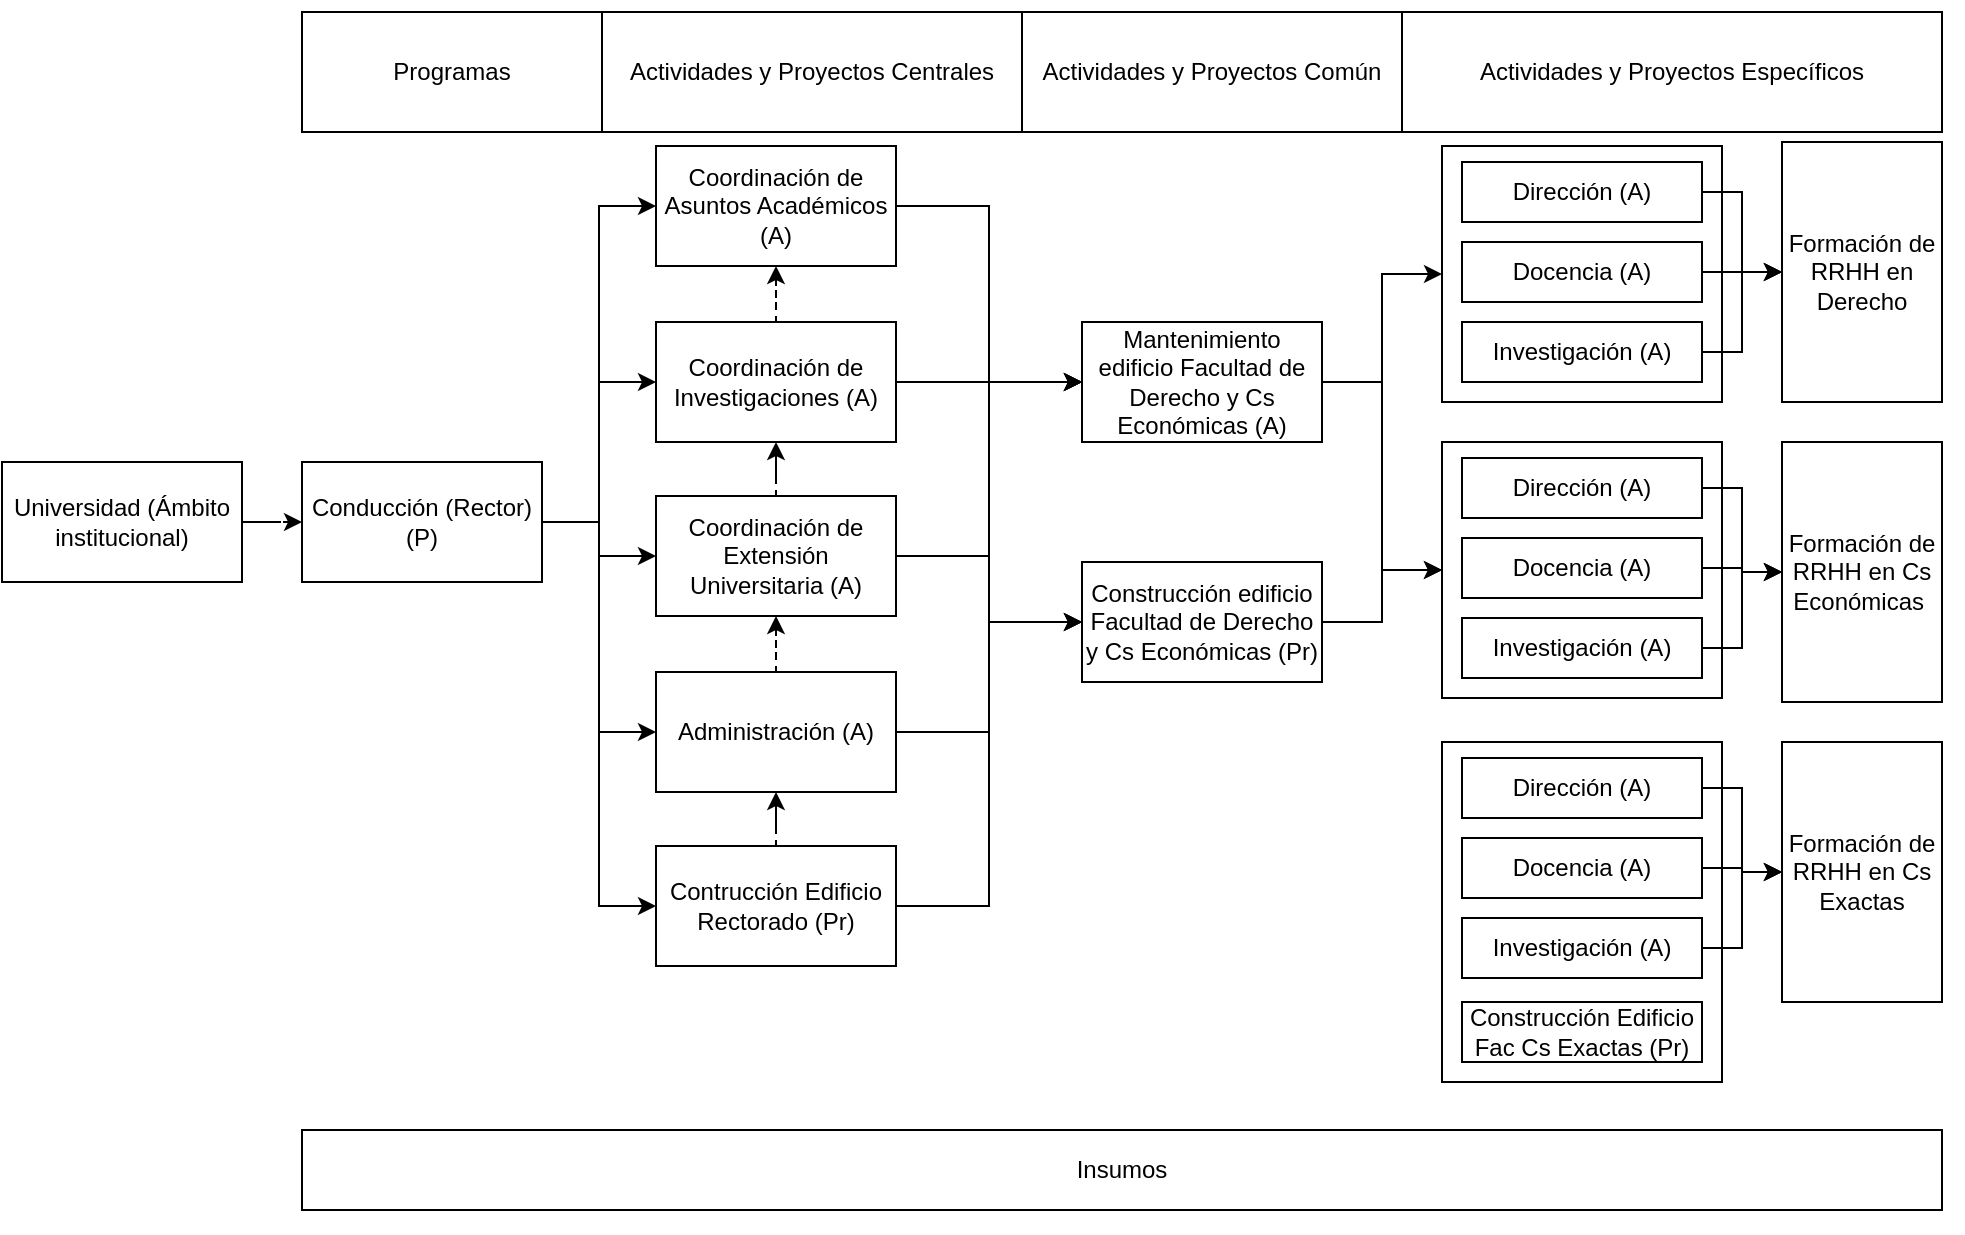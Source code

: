 <mxfile version="22.0.4" type="device">
  <diagram name="Page-1" id="8ce9d11a-91a2-4d17-14d8-a56ed91bf033">
    <mxGraphModel dx="2466" dy="707" grid="1" gridSize="10" guides="1" tooltips="1" connect="1" arrows="1" fold="1" page="1" pageScale="1" pageWidth="1100" pageHeight="850" background="none" math="0" shadow="0">
      <root>
        <mxCell id="0" />
        <mxCell id="1" parent="0" />
        <mxCell id="rWkgHud9PI8sYh2So6Fc-36" value="" style="rounded=0;whiteSpace=wrap;html=1;strokeColor=#000000;" vertex="1" parent="1">
          <mxGeometry x="700" y="87" width="140" height="128" as="geometry" />
        </mxCell>
        <mxCell id="rWkgHud9PI8sYh2So6Fc-65" style="edgeStyle=orthogonalEdgeStyle;rounded=0;orthogonalLoop=1;jettySize=auto;html=1;entryX=0;entryY=0.5;entryDx=0;entryDy=0;strokeColor=#000000;" edge="1" parent="1" source="rWkgHud9PI8sYh2So6Fc-8" target="rWkgHud9PI8sYh2So6Fc-16">
          <mxGeometry relative="1" as="geometry" />
        </mxCell>
        <mxCell id="rWkgHud9PI8sYh2So6Fc-8" value="Coordinación de Asuntos Académicos (A)" style="rounded=0;whiteSpace=wrap;html=1;strokeColor=#000000;" vertex="1" parent="1">
          <mxGeometry x="307" y="87" width="120" height="60" as="geometry" />
        </mxCell>
        <mxCell id="rWkgHud9PI8sYh2So6Fc-57" style="edgeStyle=orthogonalEdgeStyle;rounded=0;orthogonalLoop=1;jettySize=auto;html=1;entryX=0.5;entryY=1;entryDx=0;entryDy=0;dashed=1;strokeColor=#000000;" edge="1" parent="1" source="rWkgHud9PI8sYh2So6Fc-9" target="rWkgHud9PI8sYh2So6Fc-8">
          <mxGeometry relative="1" as="geometry" />
        </mxCell>
        <mxCell id="rWkgHud9PI8sYh2So6Fc-66" style="edgeStyle=orthogonalEdgeStyle;rounded=0;orthogonalLoop=1;jettySize=auto;html=1;entryX=0;entryY=0.5;entryDx=0;entryDy=0;strokeColor=#000000;" edge="1" parent="1" source="rWkgHud9PI8sYh2So6Fc-9" target="rWkgHud9PI8sYh2So6Fc-16">
          <mxGeometry relative="1" as="geometry" />
        </mxCell>
        <mxCell id="rWkgHud9PI8sYh2So6Fc-9" value="Coordinación de Investigaciones (A)" style="rounded=0;whiteSpace=wrap;html=1;strokeColor=#000000;" vertex="1" parent="1">
          <mxGeometry x="307" y="175" width="120" height="60" as="geometry" />
        </mxCell>
        <mxCell id="rWkgHud9PI8sYh2So6Fc-60" style="edgeStyle=orthogonalEdgeStyle;rounded=0;orthogonalLoop=1;jettySize=auto;html=1;dashed=1;strokeColor=#000000;" edge="1" parent="1" source="rWkgHud9PI8sYh2So6Fc-10" target="rWkgHud9PI8sYh2So6Fc-9">
          <mxGeometry relative="1" as="geometry" />
        </mxCell>
        <mxCell id="rWkgHud9PI8sYh2So6Fc-67" style="edgeStyle=orthogonalEdgeStyle;rounded=0;orthogonalLoop=1;jettySize=auto;html=1;entryX=0;entryY=0.5;entryDx=0;entryDy=0;strokeColor=#000000;" edge="1" parent="1" source="rWkgHud9PI8sYh2So6Fc-10" target="rWkgHud9PI8sYh2So6Fc-17">
          <mxGeometry relative="1" as="geometry" />
        </mxCell>
        <mxCell id="rWkgHud9PI8sYh2So6Fc-10" value="Coordinación de Extensión Universitaria (A)" style="rounded=0;whiteSpace=wrap;html=1;strokeColor=#000000;" vertex="1" parent="1">
          <mxGeometry x="307" y="262" width="120" height="60" as="geometry" />
        </mxCell>
        <mxCell id="rWkgHud9PI8sYh2So6Fc-55" style="edgeStyle=orthogonalEdgeStyle;rounded=0;orthogonalLoop=1;jettySize=auto;html=1;entryX=0.5;entryY=1;entryDx=0;entryDy=0;dashed=1;strokeColor=#000000;" edge="1" parent="1" source="rWkgHud9PI8sYh2So6Fc-11" target="rWkgHud9PI8sYh2So6Fc-10">
          <mxGeometry relative="1" as="geometry" />
        </mxCell>
        <mxCell id="rWkgHud9PI8sYh2So6Fc-68" style="edgeStyle=orthogonalEdgeStyle;rounded=0;orthogonalLoop=1;jettySize=auto;html=1;entryX=0;entryY=0.5;entryDx=0;entryDy=0;strokeColor=#000000;" edge="1" parent="1" source="rWkgHud9PI8sYh2So6Fc-11" target="rWkgHud9PI8sYh2So6Fc-17">
          <mxGeometry relative="1" as="geometry" />
        </mxCell>
        <mxCell id="rWkgHud9PI8sYh2So6Fc-71" style="edgeStyle=orthogonalEdgeStyle;rounded=0;orthogonalLoop=1;jettySize=auto;html=1;entryX=0;entryY=0.5;entryDx=0;entryDy=0;strokeColor=#000000;" edge="1" parent="1" source="rWkgHud9PI8sYh2So6Fc-11" target="rWkgHud9PI8sYh2So6Fc-16">
          <mxGeometry relative="1" as="geometry" />
        </mxCell>
        <mxCell id="rWkgHud9PI8sYh2So6Fc-11" value="Administración (A)" style="rounded=0;whiteSpace=wrap;html=1;strokeColor=#000000;" vertex="1" parent="1">
          <mxGeometry x="307" y="350" width="120" height="60" as="geometry" />
        </mxCell>
        <mxCell id="rWkgHud9PI8sYh2So6Fc-54" style="edgeStyle=orthogonalEdgeStyle;rounded=0;orthogonalLoop=1;jettySize=auto;html=1;entryX=0.5;entryY=1;entryDx=0;entryDy=0;dashed=1;strokeColor=#000000;" edge="1" parent="1" source="rWkgHud9PI8sYh2So6Fc-12" target="rWkgHud9PI8sYh2So6Fc-11">
          <mxGeometry relative="1" as="geometry" />
        </mxCell>
        <mxCell id="rWkgHud9PI8sYh2So6Fc-69" style="edgeStyle=orthogonalEdgeStyle;rounded=0;orthogonalLoop=1;jettySize=auto;html=1;entryX=0;entryY=0.5;entryDx=0;entryDy=0;strokeColor=#000000;" edge="1" parent="1" source="rWkgHud9PI8sYh2So6Fc-12" target="rWkgHud9PI8sYh2So6Fc-17">
          <mxGeometry relative="1" as="geometry" />
        </mxCell>
        <mxCell id="rWkgHud9PI8sYh2So6Fc-70" style="edgeStyle=orthogonalEdgeStyle;rounded=0;orthogonalLoop=1;jettySize=auto;html=1;entryX=0;entryY=0.5;entryDx=0;entryDy=0;strokeColor=#000000;" edge="1" parent="1" source="rWkgHud9PI8sYh2So6Fc-12" target="rWkgHud9PI8sYh2So6Fc-16">
          <mxGeometry relative="1" as="geometry" />
        </mxCell>
        <mxCell id="rWkgHud9PI8sYh2So6Fc-12" value="Contrucción Edificio Rectorado (Pr)" style="rounded=0;whiteSpace=wrap;html=1;strokeColor=#000000;" vertex="1" parent="1">
          <mxGeometry x="307" y="437" width="120" height="60" as="geometry" />
        </mxCell>
        <mxCell id="rWkgHud9PI8sYh2So6Fc-20" style="edgeStyle=orthogonalEdgeStyle;rounded=0;orthogonalLoop=1;jettySize=auto;html=1;entryX=0;entryY=0.5;entryDx=0;entryDy=0;strokeColor=#000000;" edge="1" parent="1" source="rWkgHud9PI8sYh2So6Fc-13" target="rWkgHud9PI8sYh2So6Fc-8">
          <mxGeometry relative="1" as="geometry" />
        </mxCell>
        <mxCell id="rWkgHud9PI8sYh2So6Fc-21" style="edgeStyle=orthogonalEdgeStyle;rounded=0;orthogonalLoop=1;jettySize=auto;html=1;entryX=0;entryY=0.5;entryDx=0;entryDy=0;strokeColor=#000000;" edge="1" parent="1" source="rWkgHud9PI8sYh2So6Fc-13" target="rWkgHud9PI8sYh2So6Fc-9">
          <mxGeometry relative="1" as="geometry" />
        </mxCell>
        <mxCell id="rWkgHud9PI8sYh2So6Fc-24" style="edgeStyle=orthogonalEdgeStyle;rounded=0;orthogonalLoop=1;jettySize=auto;html=1;entryX=0;entryY=0.5;entryDx=0;entryDy=0;strokeColor=#000000;" edge="1" parent="1" source="rWkgHud9PI8sYh2So6Fc-13" target="rWkgHud9PI8sYh2So6Fc-11">
          <mxGeometry relative="1" as="geometry" />
        </mxCell>
        <mxCell id="rWkgHud9PI8sYh2So6Fc-26" style="edgeStyle=orthogonalEdgeStyle;rounded=0;orthogonalLoop=1;jettySize=auto;html=1;entryX=0;entryY=0.5;entryDx=0;entryDy=0;strokeColor=#000000;" edge="1" parent="1" source="rWkgHud9PI8sYh2So6Fc-13" target="rWkgHud9PI8sYh2So6Fc-12">
          <mxGeometry relative="1" as="geometry" />
        </mxCell>
        <mxCell id="rWkgHud9PI8sYh2So6Fc-52" style="edgeStyle=orthogonalEdgeStyle;rounded=0;orthogonalLoop=1;jettySize=auto;html=1;entryX=0;entryY=0.5;entryDx=0;entryDy=0;strokeColor=#000000;" edge="1" parent="1" source="rWkgHud9PI8sYh2So6Fc-13" target="rWkgHud9PI8sYh2So6Fc-10">
          <mxGeometry relative="1" as="geometry" />
        </mxCell>
        <mxCell id="rWkgHud9PI8sYh2So6Fc-13" value="Conducción (Rector)&lt;br&gt;(P)" style="rounded=0;whiteSpace=wrap;html=1;strokeColor=#000000;" vertex="1" parent="1">
          <mxGeometry x="130" y="245" width="120" height="60" as="geometry" />
        </mxCell>
        <mxCell id="rWkgHud9PI8sYh2So6Fc-53" style="edgeStyle=orthogonalEdgeStyle;rounded=0;orthogonalLoop=1;jettySize=auto;html=1;entryX=0;entryY=0.5;entryDx=0;entryDy=0;strokeColor=#000000;" edge="1" parent="1" source="rWkgHud9PI8sYh2So6Fc-15" target="rWkgHud9PI8sYh2So6Fc-13">
          <mxGeometry relative="1" as="geometry" />
        </mxCell>
        <mxCell id="rWkgHud9PI8sYh2So6Fc-15" value="Universidad (Ámbito institucional)" style="rounded=0;whiteSpace=wrap;html=1;strokeColor=#000000;" vertex="1" parent="1">
          <mxGeometry x="-20" y="245" width="120" height="60" as="geometry" />
        </mxCell>
        <mxCell id="rWkgHud9PI8sYh2So6Fc-72" style="edgeStyle=orthogonalEdgeStyle;rounded=0;orthogonalLoop=1;jettySize=auto;html=1;strokeColor=#000000;" edge="1" parent="1" source="rWkgHud9PI8sYh2So6Fc-16" target="rWkgHud9PI8sYh2So6Fc-36">
          <mxGeometry relative="1" as="geometry" />
        </mxCell>
        <mxCell id="rWkgHud9PI8sYh2So6Fc-74" style="edgeStyle=orthogonalEdgeStyle;rounded=0;orthogonalLoop=1;jettySize=auto;html=1;entryX=0;entryY=0.5;entryDx=0;entryDy=0;strokeColor=#000000;" edge="1" parent="1" source="rWkgHud9PI8sYh2So6Fc-16" target="rWkgHud9PI8sYh2So6Fc-37">
          <mxGeometry relative="1" as="geometry" />
        </mxCell>
        <mxCell id="rWkgHud9PI8sYh2So6Fc-16" value="Mantenimiento edificio Facultad de Derecho y Cs Económicas (A)" style="rounded=0;whiteSpace=wrap;html=1;strokeColor=#000000;" vertex="1" parent="1">
          <mxGeometry x="520" y="175" width="120" height="60" as="geometry" />
        </mxCell>
        <mxCell id="rWkgHud9PI8sYh2So6Fc-73" style="edgeStyle=orthogonalEdgeStyle;rounded=0;orthogonalLoop=1;jettySize=auto;html=1;strokeColor=#000000;" edge="1" parent="1" source="rWkgHud9PI8sYh2So6Fc-17" target="rWkgHud9PI8sYh2So6Fc-37">
          <mxGeometry relative="1" as="geometry" />
        </mxCell>
        <mxCell id="rWkgHud9PI8sYh2So6Fc-17" value="Construcción edificio Facultad de Derecho y Cs Económicas (Pr)" style="rounded=0;whiteSpace=wrap;html=1;strokeColor=#000000;" vertex="1" parent="1">
          <mxGeometry x="520" y="295" width="120" height="60" as="geometry" />
        </mxCell>
        <mxCell id="rWkgHud9PI8sYh2So6Fc-31" value="Formación de RRHH en Derecho" style="rounded=0;whiteSpace=wrap;html=1;strokeColor=#000000;" vertex="1" parent="1">
          <mxGeometry x="870" y="85" width="80" height="130" as="geometry" />
        </mxCell>
        <mxCell id="rWkgHud9PI8sYh2So6Fc-78" style="edgeStyle=orthogonalEdgeStyle;rounded=0;orthogonalLoop=1;jettySize=auto;html=1;strokeColor=#000000;" edge="1" parent="1" source="rWkgHud9PI8sYh2So6Fc-32" target="rWkgHud9PI8sYh2So6Fc-31">
          <mxGeometry relative="1" as="geometry" />
        </mxCell>
        <mxCell id="rWkgHud9PI8sYh2So6Fc-32" value="Investigación (A)" style="rounded=0;whiteSpace=wrap;html=1;strokeColor=#000000;" vertex="1" parent="1">
          <mxGeometry x="710" y="175" width="120" height="30" as="geometry" />
        </mxCell>
        <mxCell id="rWkgHud9PI8sYh2So6Fc-77" style="edgeStyle=orthogonalEdgeStyle;rounded=0;orthogonalLoop=1;jettySize=auto;html=1;strokeColor=#000000;" edge="1" parent="1" source="rWkgHud9PI8sYh2So6Fc-33" target="rWkgHud9PI8sYh2So6Fc-31">
          <mxGeometry relative="1" as="geometry" />
        </mxCell>
        <mxCell id="rWkgHud9PI8sYh2So6Fc-33" value="Docencia (A)" style="rounded=0;whiteSpace=wrap;html=1;strokeColor=#000000;" vertex="1" parent="1">
          <mxGeometry x="710" y="135" width="120" height="30" as="geometry" />
        </mxCell>
        <mxCell id="rWkgHud9PI8sYh2So6Fc-76" style="edgeStyle=orthogonalEdgeStyle;rounded=0;orthogonalLoop=1;jettySize=auto;html=1;strokeColor=#000000;" edge="1" parent="1" source="rWkgHud9PI8sYh2So6Fc-34" target="rWkgHud9PI8sYh2So6Fc-31">
          <mxGeometry relative="1" as="geometry" />
        </mxCell>
        <mxCell id="rWkgHud9PI8sYh2So6Fc-34" value="Dirección (A)" style="rounded=0;whiteSpace=wrap;html=1;strokeColor=#000000;" vertex="1" parent="1">
          <mxGeometry x="710" y="95" width="120" height="30" as="geometry" />
        </mxCell>
        <mxCell id="rWkgHud9PI8sYh2So6Fc-37" value="" style="rounded=0;whiteSpace=wrap;html=1;strokeColor=#000000;" vertex="1" parent="1">
          <mxGeometry x="700" y="235" width="140" height="128" as="geometry" />
        </mxCell>
        <mxCell id="rWkgHud9PI8sYh2So6Fc-81" style="edgeStyle=orthogonalEdgeStyle;rounded=0;orthogonalLoop=1;jettySize=auto;html=1;strokeColor=#000000;" edge="1" parent="1" source="rWkgHud9PI8sYh2So6Fc-38" target="rWkgHud9PI8sYh2So6Fc-46">
          <mxGeometry relative="1" as="geometry" />
        </mxCell>
        <mxCell id="rWkgHud9PI8sYh2So6Fc-38" value="Investigación (A)" style="rounded=0;whiteSpace=wrap;html=1;strokeColor=#000000;" vertex="1" parent="1">
          <mxGeometry x="710" y="323" width="120" height="30" as="geometry" />
        </mxCell>
        <mxCell id="rWkgHud9PI8sYh2So6Fc-80" style="edgeStyle=orthogonalEdgeStyle;rounded=0;orthogonalLoop=1;jettySize=auto;html=1;strokeColor=#000000;" edge="1" parent="1" source="rWkgHud9PI8sYh2So6Fc-39" target="rWkgHud9PI8sYh2So6Fc-46">
          <mxGeometry relative="1" as="geometry" />
        </mxCell>
        <mxCell id="rWkgHud9PI8sYh2So6Fc-39" value="Docencia (A)" style="rounded=0;whiteSpace=wrap;html=1;strokeColor=#000000;" vertex="1" parent="1">
          <mxGeometry x="710" y="283" width="120" height="30" as="geometry" />
        </mxCell>
        <mxCell id="rWkgHud9PI8sYh2So6Fc-79" style="edgeStyle=orthogonalEdgeStyle;rounded=0;orthogonalLoop=1;jettySize=auto;html=1;strokeColor=#000000;" edge="1" parent="1" source="rWkgHud9PI8sYh2So6Fc-40" target="rWkgHud9PI8sYh2So6Fc-46">
          <mxGeometry relative="1" as="geometry" />
        </mxCell>
        <mxCell id="rWkgHud9PI8sYh2So6Fc-40" value="Dirección (A)" style="rounded=0;whiteSpace=wrap;html=1;strokeColor=#000000;" vertex="1" parent="1">
          <mxGeometry x="710" y="243" width="120" height="30" as="geometry" />
        </mxCell>
        <mxCell id="rWkgHud9PI8sYh2So6Fc-41" value="" style="rounded=0;whiteSpace=wrap;html=1;strokeColor=#000000;" vertex="1" parent="1">
          <mxGeometry x="700" y="385" width="140" height="170" as="geometry" />
        </mxCell>
        <mxCell id="rWkgHud9PI8sYh2So6Fc-84" style="edgeStyle=orthogonalEdgeStyle;rounded=0;orthogonalLoop=1;jettySize=auto;html=1;strokeColor=#000000;" edge="1" parent="1" source="rWkgHud9PI8sYh2So6Fc-42" target="rWkgHud9PI8sYh2So6Fc-47">
          <mxGeometry relative="1" as="geometry" />
        </mxCell>
        <mxCell id="rWkgHud9PI8sYh2So6Fc-42" value="Investigación (A)" style="rounded=0;whiteSpace=wrap;html=1;strokeColor=#000000;" vertex="1" parent="1">
          <mxGeometry x="710" y="473" width="120" height="30" as="geometry" />
        </mxCell>
        <mxCell id="rWkgHud9PI8sYh2So6Fc-83" style="edgeStyle=orthogonalEdgeStyle;rounded=0;orthogonalLoop=1;jettySize=auto;html=1;strokeColor=#000000;" edge="1" parent="1" source="rWkgHud9PI8sYh2So6Fc-43" target="rWkgHud9PI8sYh2So6Fc-47">
          <mxGeometry relative="1" as="geometry" />
        </mxCell>
        <mxCell id="rWkgHud9PI8sYh2So6Fc-43" value="Docencia (A)" style="rounded=0;whiteSpace=wrap;html=1;strokeColor=#000000;" vertex="1" parent="1">
          <mxGeometry x="710" y="433" width="120" height="30" as="geometry" />
        </mxCell>
        <mxCell id="rWkgHud9PI8sYh2So6Fc-82" style="edgeStyle=orthogonalEdgeStyle;rounded=0;orthogonalLoop=1;jettySize=auto;html=1;strokeColor=#000000;" edge="1" parent="1" source="rWkgHud9PI8sYh2So6Fc-44" target="rWkgHud9PI8sYh2So6Fc-47">
          <mxGeometry relative="1" as="geometry" />
        </mxCell>
        <mxCell id="rWkgHud9PI8sYh2So6Fc-44" value="Dirección (A)" style="rounded=0;whiteSpace=wrap;html=1;strokeColor=#000000;" vertex="1" parent="1">
          <mxGeometry x="710" y="393" width="120" height="30" as="geometry" />
        </mxCell>
        <mxCell id="rWkgHud9PI8sYh2So6Fc-45" value="Construcción Edificio Fac Cs Exactas (Pr)" style="rounded=0;whiteSpace=wrap;html=1;strokeColor=#000000;" vertex="1" parent="1">
          <mxGeometry x="710" y="515" width="120" height="30" as="geometry" />
        </mxCell>
        <mxCell id="rWkgHud9PI8sYh2So6Fc-46" value="Formación de RRHH en Cs Económicas&amp;nbsp;" style="rounded=0;whiteSpace=wrap;html=1;strokeColor=#000000;" vertex="1" parent="1">
          <mxGeometry x="870" y="235" width="80" height="130" as="geometry" />
        </mxCell>
        <mxCell id="rWkgHud9PI8sYh2So6Fc-47" value="Formación de RRHH en Cs Exactas" style="rounded=0;whiteSpace=wrap;html=1;strokeColor=#000000;" vertex="1" parent="1">
          <mxGeometry x="870" y="385" width="80" height="130" as="geometry" />
        </mxCell>
        <mxCell id="rWkgHud9PI8sYh2So6Fc-48" value="Insumos" style="rounded=0;whiteSpace=wrap;html=1;strokeColor=#000000;" vertex="1" parent="1">
          <mxGeometry x="130" y="579" width="820" height="40" as="geometry" />
        </mxCell>
        <mxCell id="rWkgHud9PI8sYh2So6Fc-85" value="Programas" style="rounded=0;whiteSpace=wrap;html=1;strokeColor=#000000;" vertex="1" parent="1">
          <mxGeometry x="130" y="20" width="150" height="60" as="geometry" />
        </mxCell>
        <mxCell id="rWkgHud9PI8sYh2So6Fc-86" value="Actividades y Proyectos Centrales" style="rounded=0;whiteSpace=wrap;html=1;strokeColor=#000000;" vertex="1" parent="1">
          <mxGeometry x="280" y="20" width="210" height="60" as="geometry" />
        </mxCell>
        <mxCell id="rWkgHud9PI8sYh2So6Fc-87" value="Actividades y Proyectos Común" style="rounded=0;whiteSpace=wrap;html=1;strokeColor=#000000;" vertex="1" parent="1">
          <mxGeometry x="490" y="20" width="190" height="60" as="geometry" />
        </mxCell>
        <mxCell id="rWkgHud9PI8sYh2So6Fc-88" value="Actividades y Proyectos Específicos" style="rounded=0;whiteSpace=wrap;html=1;strokeColor=#000000;" vertex="1" parent="1">
          <mxGeometry x="680" y="20" width="270" height="60" as="geometry" />
        </mxCell>
        <mxCell id="rWkgHud9PI8sYh2So6Fc-94" value="" style="swimlane;startSize=0;strokeColor=#FFFFFF;" vertex="1" parent="1">
          <mxGeometry x="120" y="15" width="840" height="615" as="geometry" />
        </mxCell>
      </root>
    </mxGraphModel>
  </diagram>
</mxfile>
